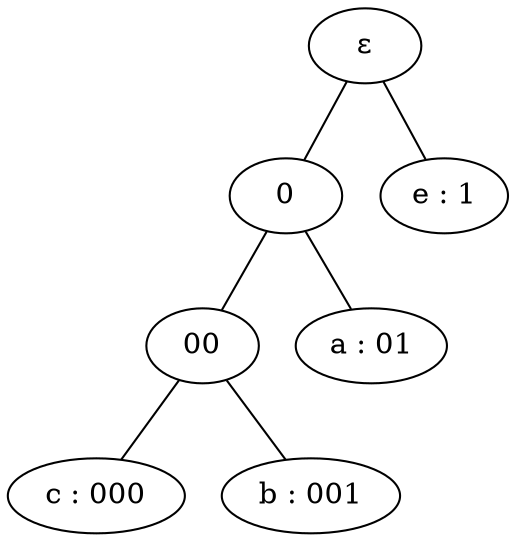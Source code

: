 
graph {
    0 
    0 [label="ε"]
    0 -- 1 -- 2 -- 3    3 [label="c : 000"]
    2 [label="00"]
    2 -- 4    4 [label="b : 001"]
    1 [label="0"]
    1 -- 5    5 [label="a : 01"]
    0 -- 6    6 [label="e : 1"]
}

